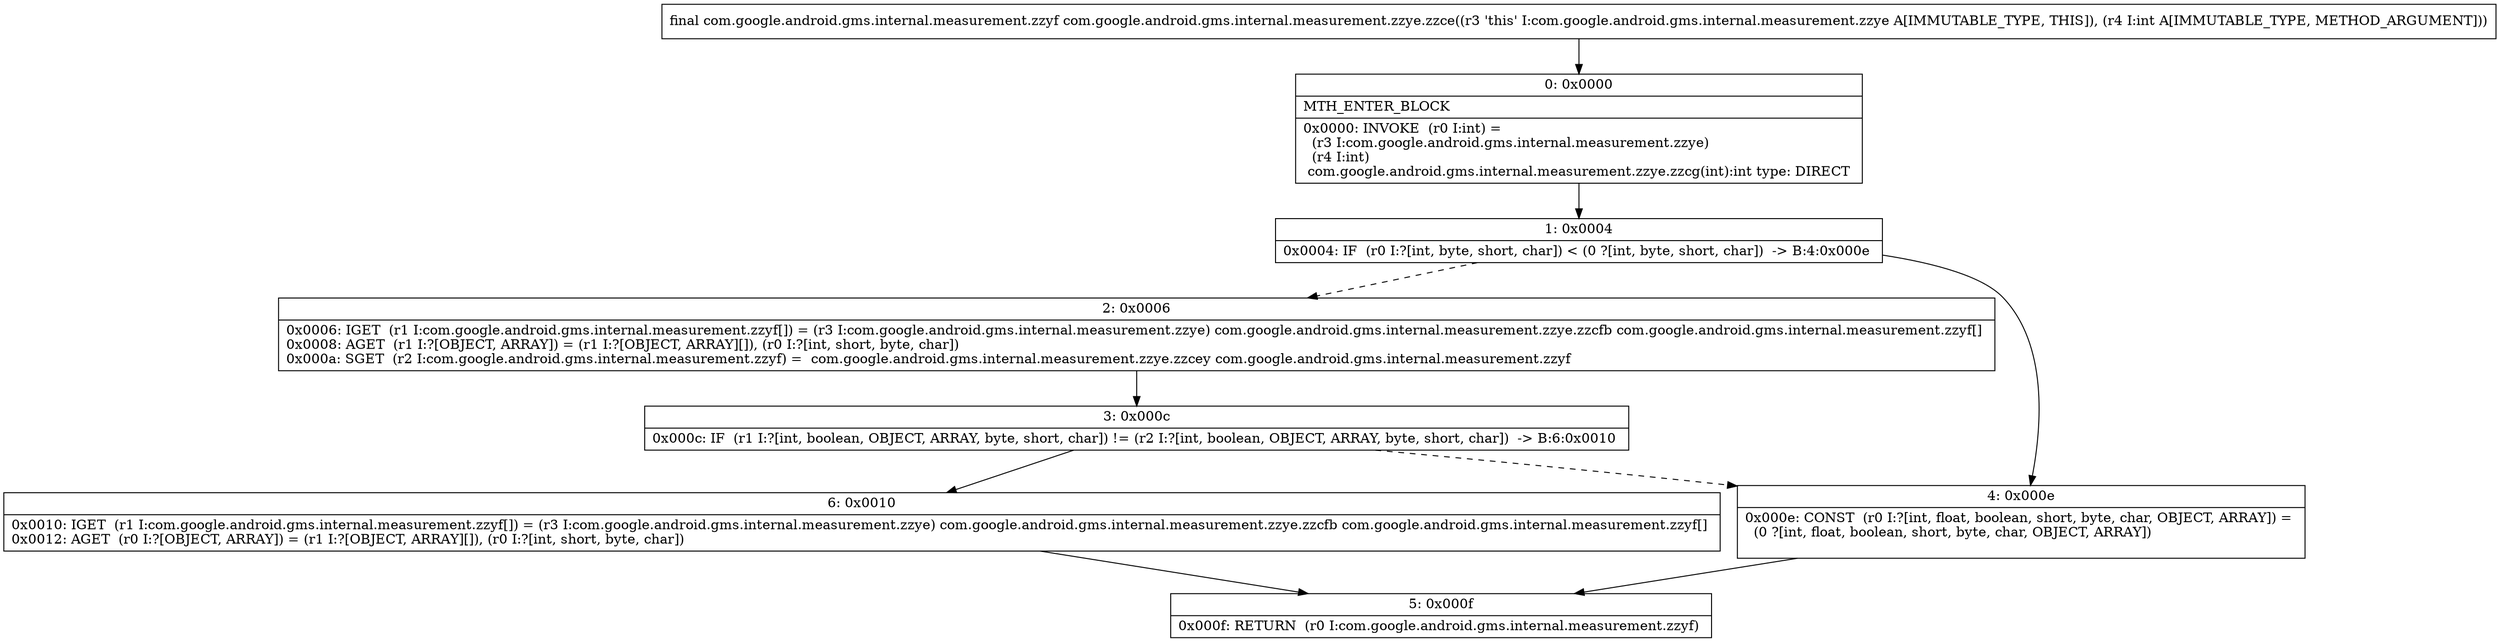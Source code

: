 digraph "CFG forcom.google.android.gms.internal.measurement.zzye.zzce(I)Lcom\/google\/android\/gms\/internal\/measurement\/zzyf;" {
Node_0 [shape=record,label="{0\:\ 0x0000|MTH_ENTER_BLOCK\l|0x0000: INVOKE  (r0 I:int) = \l  (r3 I:com.google.android.gms.internal.measurement.zzye)\l  (r4 I:int)\l com.google.android.gms.internal.measurement.zzye.zzcg(int):int type: DIRECT \l}"];
Node_1 [shape=record,label="{1\:\ 0x0004|0x0004: IF  (r0 I:?[int, byte, short, char]) \< (0 ?[int, byte, short, char])  \-\> B:4:0x000e \l}"];
Node_2 [shape=record,label="{2\:\ 0x0006|0x0006: IGET  (r1 I:com.google.android.gms.internal.measurement.zzyf[]) = (r3 I:com.google.android.gms.internal.measurement.zzye) com.google.android.gms.internal.measurement.zzye.zzcfb com.google.android.gms.internal.measurement.zzyf[] \l0x0008: AGET  (r1 I:?[OBJECT, ARRAY]) = (r1 I:?[OBJECT, ARRAY][]), (r0 I:?[int, short, byte, char]) \l0x000a: SGET  (r2 I:com.google.android.gms.internal.measurement.zzyf) =  com.google.android.gms.internal.measurement.zzye.zzcey com.google.android.gms.internal.measurement.zzyf \l}"];
Node_3 [shape=record,label="{3\:\ 0x000c|0x000c: IF  (r1 I:?[int, boolean, OBJECT, ARRAY, byte, short, char]) != (r2 I:?[int, boolean, OBJECT, ARRAY, byte, short, char])  \-\> B:6:0x0010 \l}"];
Node_4 [shape=record,label="{4\:\ 0x000e|0x000e: CONST  (r0 I:?[int, float, boolean, short, byte, char, OBJECT, ARRAY]) = \l  (0 ?[int, float, boolean, short, byte, char, OBJECT, ARRAY])\l \l}"];
Node_5 [shape=record,label="{5\:\ 0x000f|0x000f: RETURN  (r0 I:com.google.android.gms.internal.measurement.zzyf) \l}"];
Node_6 [shape=record,label="{6\:\ 0x0010|0x0010: IGET  (r1 I:com.google.android.gms.internal.measurement.zzyf[]) = (r3 I:com.google.android.gms.internal.measurement.zzye) com.google.android.gms.internal.measurement.zzye.zzcfb com.google.android.gms.internal.measurement.zzyf[] \l0x0012: AGET  (r0 I:?[OBJECT, ARRAY]) = (r1 I:?[OBJECT, ARRAY][]), (r0 I:?[int, short, byte, char]) \l}"];
MethodNode[shape=record,label="{final com.google.android.gms.internal.measurement.zzyf com.google.android.gms.internal.measurement.zzye.zzce((r3 'this' I:com.google.android.gms.internal.measurement.zzye A[IMMUTABLE_TYPE, THIS]), (r4 I:int A[IMMUTABLE_TYPE, METHOD_ARGUMENT])) }"];
MethodNode -> Node_0;
Node_0 -> Node_1;
Node_1 -> Node_2[style=dashed];
Node_1 -> Node_4;
Node_2 -> Node_3;
Node_3 -> Node_4[style=dashed];
Node_3 -> Node_6;
Node_4 -> Node_5;
Node_6 -> Node_5;
}

